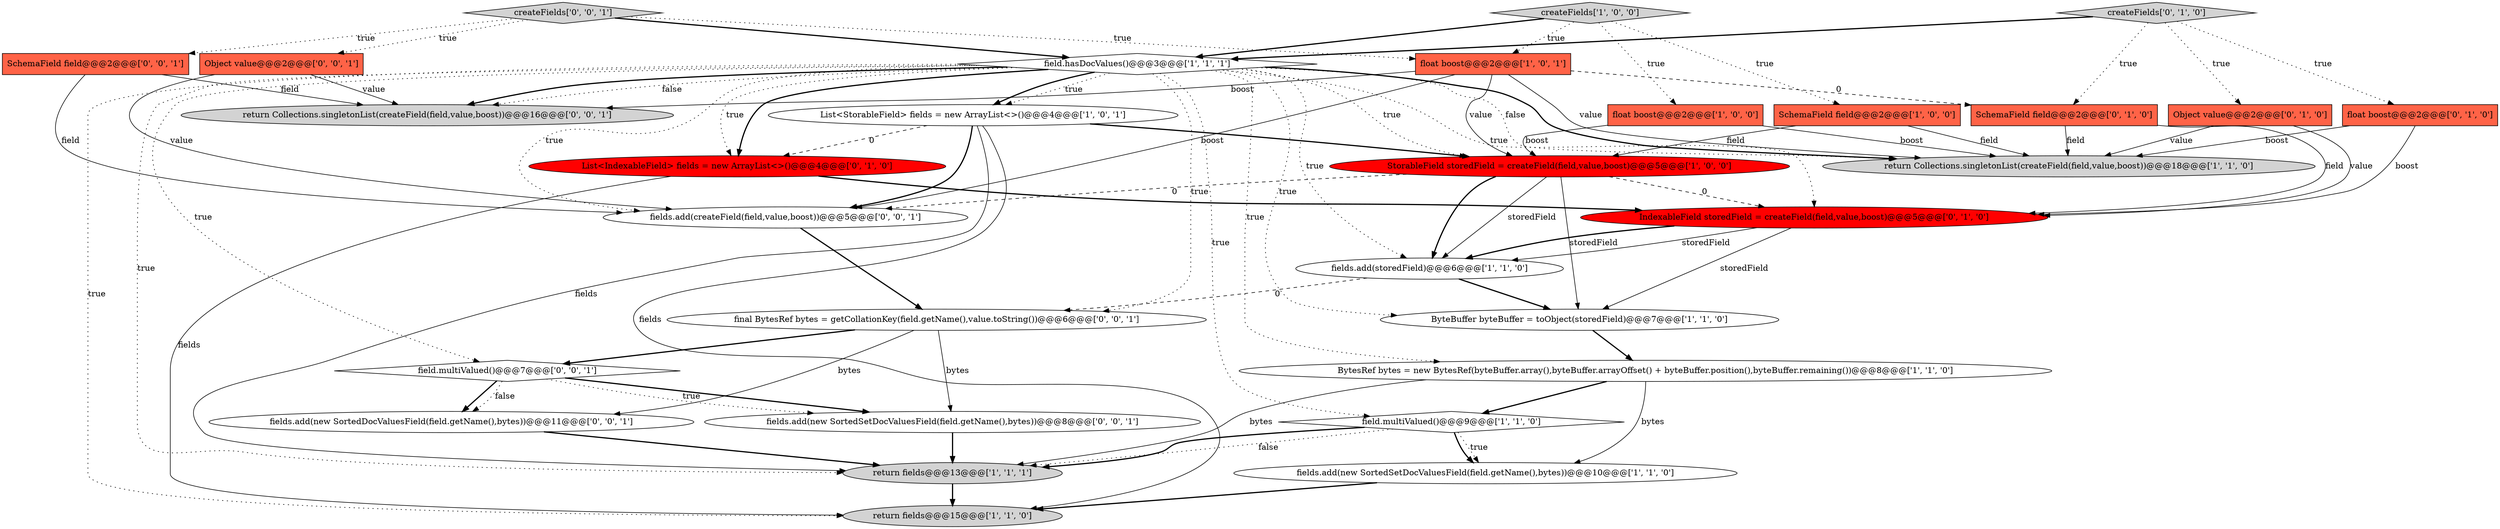 digraph {
14 [style = filled, label = "fields.add(new SortedSetDocValuesField(field.getName(),bytes))@@@10@@@['1', '1', '0']", fillcolor = white, shape = ellipse image = "AAA0AAABBB1BBB"];
2 [style = filled, label = "float boost@@@2@@@['1', '0', '0']", fillcolor = tomato, shape = box image = "AAA0AAABBB1BBB"];
0 [style = filled, label = "SchemaField field@@@2@@@['1', '0', '0']", fillcolor = tomato, shape = box image = "AAA0AAABBB1BBB"];
3 [style = filled, label = "BytesRef bytes = new BytesRef(byteBuffer.array(),byteBuffer.arrayOffset() + byteBuffer.position(),byteBuffer.remaining())@@@8@@@['1', '1', '0']", fillcolor = white, shape = ellipse image = "AAA0AAABBB1BBB"];
1 [style = filled, label = "return fields@@@13@@@['1', '1', '1']", fillcolor = lightgray, shape = ellipse image = "AAA0AAABBB1BBB"];
19 [style = filled, label = "float boost@@@2@@@['0', '1', '0']", fillcolor = tomato, shape = box image = "AAA0AAABBB2BBB"];
24 [style = filled, label = "createFields['0', '0', '1']", fillcolor = lightgray, shape = diamond image = "AAA0AAABBB3BBB"];
17 [style = filled, label = "List<IndexableField> fields = new ArrayList<>()@@@4@@@['0', '1', '0']", fillcolor = red, shape = ellipse image = "AAA1AAABBB2BBB"];
22 [style = filled, label = "fields.add(createField(field,value,boost))@@@5@@@['0', '0', '1']", fillcolor = white, shape = ellipse image = "AAA0AAABBB3BBB"];
8 [style = filled, label = "List<StorableField> fields = new ArrayList<>()@@@4@@@['1', '0', '1']", fillcolor = white, shape = ellipse image = "AAA0AAABBB1BBB"];
6 [style = filled, label = "field.multiValued()@@@9@@@['1', '1', '0']", fillcolor = white, shape = diamond image = "AAA0AAABBB1BBB"];
28 [style = filled, label = "final BytesRef bytes = getCollationKey(field.getName(),value.toString())@@@6@@@['0', '0', '1']", fillcolor = white, shape = ellipse image = "AAA0AAABBB3BBB"];
18 [style = filled, label = "Object value@@@2@@@['0', '1', '0']", fillcolor = tomato, shape = box image = "AAA0AAABBB2BBB"];
25 [style = filled, label = "SchemaField field@@@2@@@['0', '0', '1']", fillcolor = tomato, shape = box image = "AAA0AAABBB3BBB"];
5 [style = filled, label = "float boost@@@2@@@['1', '0', '1']", fillcolor = tomato, shape = box image = "AAA0AAABBB1BBB"];
4 [style = filled, label = "return fields@@@15@@@['1', '1', '0']", fillcolor = lightgray, shape = ellipse image = "AAA0AAABBB1BBB"];
13 [style = filled, label = "createFields['1', '0', '0']", fillcolor = lightgray, shape = diamond image = "AAA0AAABBB1BBB"];
10 [style = filled, label = "return Collections.singletonList(createField(field,value,boost))@@@18@@@['1', '1', '0']", fillcolor = lightgray, shape = ellipse image = "AAA0AAABBB1BBB"];
20 [style = filled, label = "SchemaField field@@@2@@@['0', '1', '0']", fillcolor = tomato, shape = box image = "AAA1AAABBB2BBB"];
12 [style = filled, label = "ByteBuffer byteBuffer = toObject(storedField)@@@7@@@['1', '1', '0']", fillcolor = white, shape = ellipse image = "AAA0AAABBB1BBB"];
21 [style = filled, label = "fields.add(new SortedDocValuesField(field.getName(),bytes))@@@11@@@['0', '0', '1']", fillcolor = white, shape = ellipse image = "AAA0AAABBB3BBB"];
27 [style = filled, label = "fields.add(new SortedSetDocValuesField(field.getName(),bytes))@@@8@@@['0', '0', '1']", fillcolor = white, shape = ellipse image = "AAA0AAABBB3BBB"];
26 [style = filled, label = "field.multiValued()@@@7@@@['0', '0', '1']", fillcolor = white, shape = diamond image = "AAA0AAABBB3BBB"];
29 [style = filled, label = "Object value@@@2@@@['0', '0', '1']", fillcolor = tomato, shape = box image = "AAA0AAABBB3BBB"];
23 [style = filled, label = "return Collections.singletonList(createField(field,value,boost))@@@16@@@['0', '0', '1']", fillcolor = lightgray, shape = ellipse image = "AAA0AAABBB3BBB"];
15 [style = filled, label = "createFields['0', '1', '0']", fillcolor = lightgray, shape = diamond image = "AAA0AAABBB2BBB"];
11 [style = filled, label = "field.hasDocValues()@@@3@@@['1', '1', '1']", fillcolor = white, shape = diamond image = "AAA0AAABBB1BBB"];
9 [style = filled, label = "StorableField storedField = createField(field,value,boost)@@@5@@@['1', '0', '0']", fillcolor = red, shape = ellipse image = "AAA1AAABBB1BBB"];
7 [style = filled, label = "fields.add(storedField)@@@6@@@['1', '1', '0']", fillcolor = white, shape = ellipse image = "AAA0AAABBB1BBB"];
16 [style = filled, label = "IndexableField storedField = createField(field,value,boost)@@@5@@@['0', '1', '0']", fillcolor = red, shape = ellipse image = "AAA1AAABBB2BBB"];
24->25 [style = dotted, label="true"];
11->1 [style = dotted, label="true"];
11->12 [style = dotted, label="true"];
16->7 [style = bold, label=""];
8->4 [style = solid, label="fields"];
15->20 [style = dotted, label="true"];
13->5 [style = dotted, label="true"];
9->7 [style = bold, label=""];
17->4 [style = solid, label="fields"];
16->7 [style = solid, label="storedField"];
15->11 [style = bold, label=""];
5->10 [style = solid, label="value"];
24->11 [style = bold, label=""];
21->1 [style = bold, label=""];
11->28 [style = dotted, label="true"];
11->8 [style = dotted, label="true"];
5->22 [style = solid, label="boost"];
11->10 [style = dotted, label="false"];
6->1 [style = dotted, label="false"];
24->5 [style = dotted, label="true"];
17->16 [style = bold, label=""];
11->7 [style = dotted, label="true"];
1->4 [style = bold, label=""];
2->9 [style = solid, label="boost"];
15->18 [style = dotted, label="true"];
29->23 [style = solid, label="value"];
13->11 [style = bold, label=""];
11->26 [style = dotted, label="true"];
8->22 [style = bold, label=""];
5->20 [style = dashed, label="0"];
26->27 [style = bold, label=""];
6->14 [style = dotted, label="true"];
13->0 [style = dotted, label="true"];
11->16 [style = dotted, label="true"];
11->8 [style = bold, label=""];
11->17 [style = bold, label=""];
19->16 [style = solid, label="boost"];
20->16 [style = solid, label="field"];
14->4 [style = bold, label=""];
25->23 [style = solid, label="field"];
9->16 [style = dashed, label="0"];
0->10 [style = solid, label="field"];
16->12 [style = solid, label="storedField"];
20->10 [style = solid, label="field"];
26->27 [style = dotted, label="true"];
11->17 [style = dotted, label="true"];
3->6 [style = bold, label=""];
28->26 [style = bold, label=""];
11->9 [style = dotted, label="true"];
22->28 [style = bold, label=""];
9->22 [style = dashed, label="0"];
11->4 [style = dotted, label="true"];
3->14 [style = solid, label="bytes"];
26->21 [style = bold, label=""];
25->22 [style = solid, label="field"];
13->2 [style = dotted, label="true"];
6->1 [style = bold, label=""];
0->9 [style = solid, label="field"];
7->28 [style = dashed, label="0"];
11->10 [style = bold, label=""];
11->6 [style = dotted, label="true"];
2->10 [style = solid, label="boost"];
5->23 [style = solid, label="boost"];
28->21 [style = solid, label="bytes"];
8->17 [style = dashed, label="0"];
18->10 [style = solid, label="value"];
12->3 [style = bold, label=""];
3->1 [style = solid, label="bytes"];
11->3 [style = dotted, label="true"];
9->12 [style = solid, label="storedField"];
27->1 [style = bold, label=""];
7->12 [style = bold, label=""];
24->29 [style = dotted, label="true"];
19->10 [style = solid, label="boost"];
29->22 [style = solid, label="value"];
28->27 [style = solid, label="bytes"];
26->21 [style = dotted, label="false"];
11->22 [style = dotted, label="true"];
5->9 [style = solid, label="value"];
6->14 [style = bold, label=""];
9->7 [style = solid, label="storedField"];
15->19 [style = dotted, label="true"];
8->9 [style = bold, label=""];
18->16 [style = solid, label="value"];
8->1 [style = solid, label="fields"];
11->23 [style = dotted, label="false"];
11->23 [style = bold, label=""];
}
